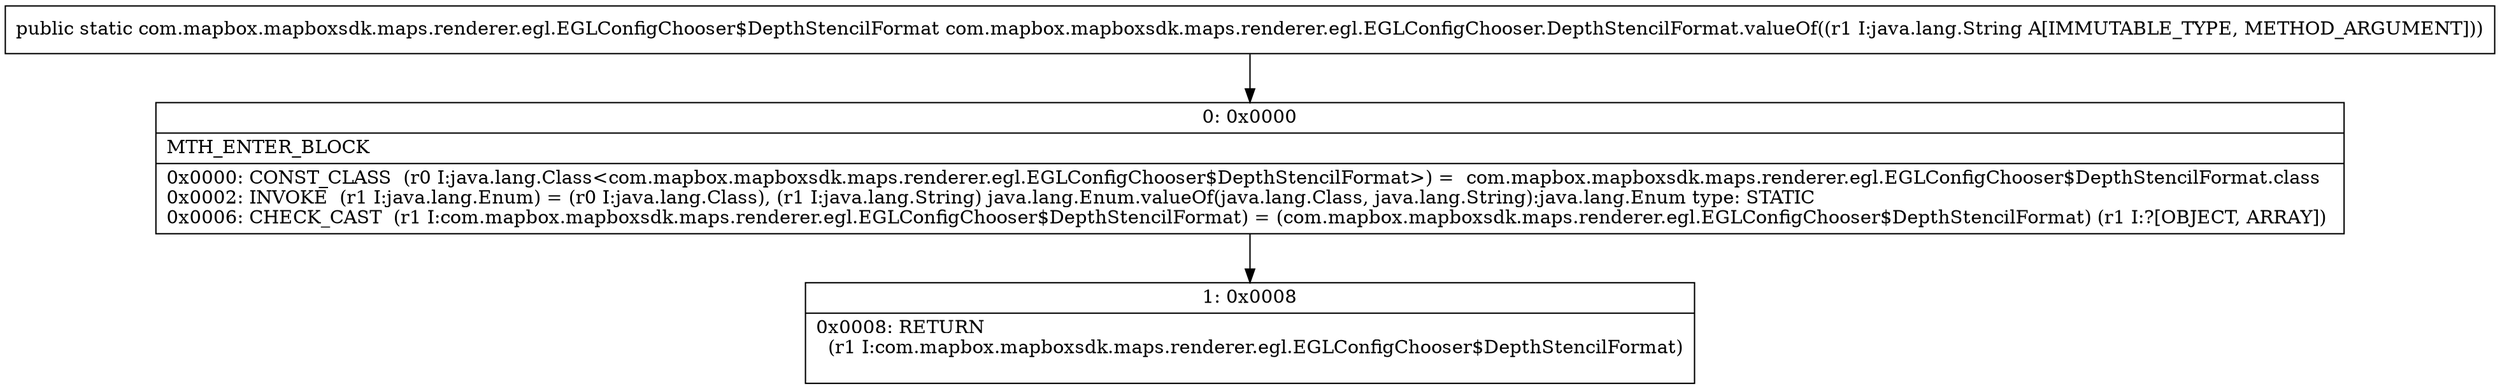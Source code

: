 digraph "CFG forcom.mapbox.mapboxsdk.maps.renderer.egl.EGLConfigChooser.DepthStencilFormat.valueOf(Ljava\/lang\/String;)Lcom\/mapbox\/mapboxsdk\/maps\/renderer\/egl\/EGLConfigChooser$DepthStencilFormat;" {
Node_0 [shape=record,label="{0\:\ 0x0000|MTH_ENTER_BLOCK\l|0x0000: CONST_CLASS  (r0 I:java.lang.Class\<com.mapbox.mapboxsdk.maps.renderer.egl.EGLConfigChooser$DepthStencilFormat\>) =  com.mapbox.mapboxsdk.maps.renderer.egl.EGLConfigChooser$DepthStencilFormat.class \l0x0002: INVOKE  (r1 I:java.lang.Enum) = (r0 I:java.lang.Class), (r1 I:java.lang.String) java.lang.Enum.valueOf(java.lang.Class, java.lang.String):java.lang.Enum type: STATIC \l0x0006: CHECK_CAST  (r1 I:com.mapbox.mapboxsdk.maps.renderer.egl.EGLConfigChooser$DepthStencilFormat) = (com.mapbox.mapboxsdk.maps.renderer.egl.EGLConfigChooser$DepthStencilFormat) (r1 I:?[OBJECT, ARRAY]) \l}"];
Node_1 [shape=record,label="{1\:\ 0x0008|0x0008: RETURN  \l  (r1 I:com.mapbox.mapboxsdk.maps.renderer.egl.EGLConfigChooser$DepthStencilFormat)\l \l}"];
MethodNode[shape=record,label="{public static com.mapbox.mapboxsdk.maps.renderer.egl.EGLConfigChooser$DepthStencilFormat com.mapbox.mapboxsdk.maps.renderer.egl.EGLConfigChooser.DepthStencilFormat.valueOf((r1 I:java.lang.String A[IMMUTABLE_TYPE, METHOD_ARGUMENT])) }"];
MethodNode -> Node_0;
Node_0 -> Node_1;
}

